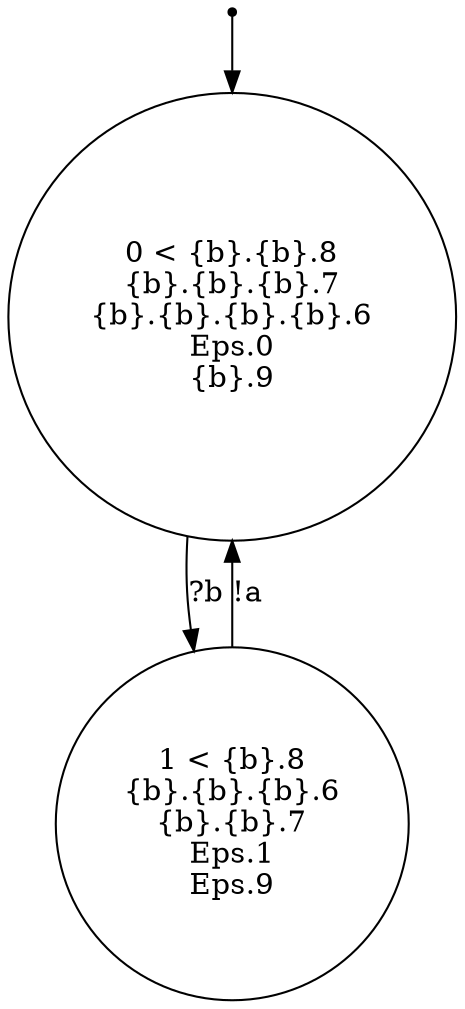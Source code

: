 digraph {
 node [shape=point] ENTRY
 node [shape=circle]
1 [label="1 < {b}.8
{b}.{b}.{b}.6
{b}.{b}.7
Eps.1
Eps.9
"]
0 [label="0 < {b}.{b}.8
{b}.{b}.{b}.7
{b}.{b}.{b}.{b}.6
Eps.0
{b}.9
"]
ENTRY -> 0
1 -> 0 [label="!a"]
0 -> 1 [label="?b"]

}